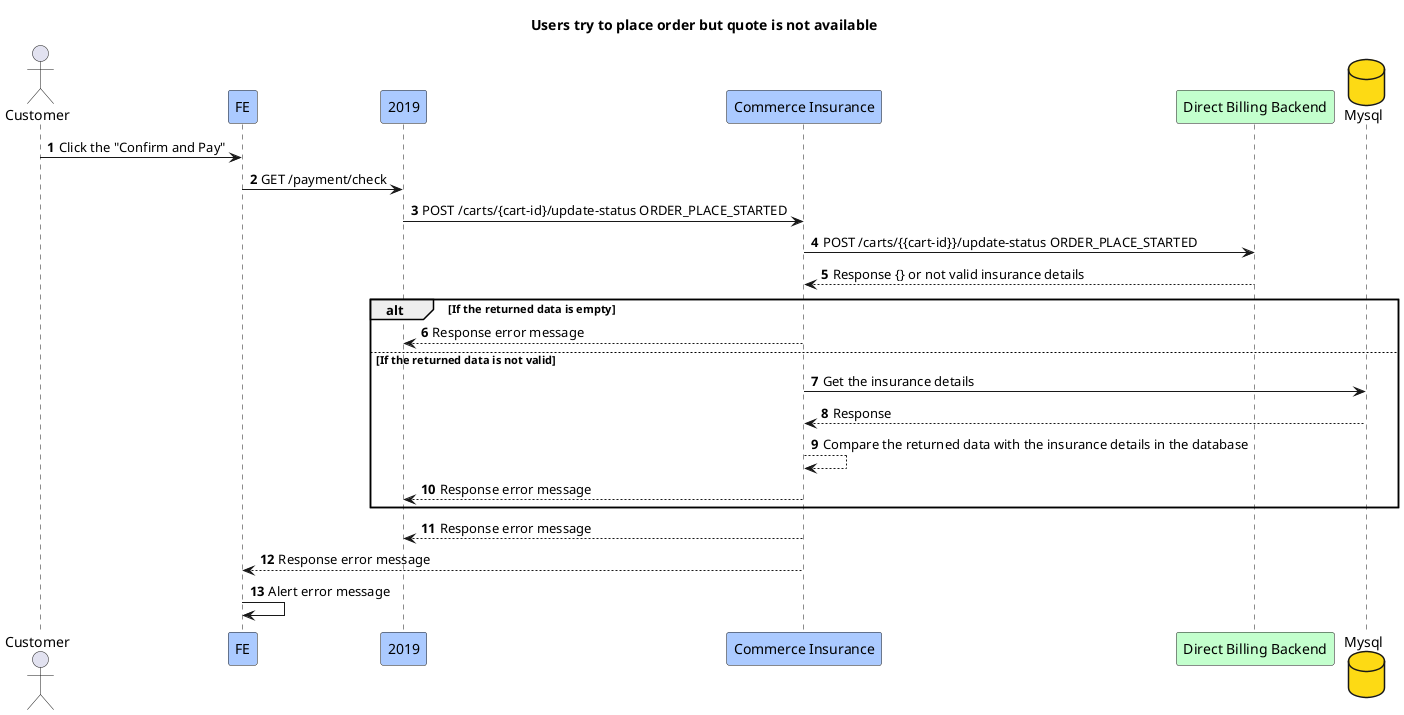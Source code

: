 @startuml
title Users try to place order but quote is not available
actor Customer
participant FE #abcaff
participant "2019" #abcaff
participant "Commerce Insurance" #abcaff
participant "Direct Billing Backend" #c3ffcd
database "Mysql" #fdda14

autonumber
Customer -> FE:Click the "Confirm and Pay"
FE -> 2019:GET /payment/check
2019 -> "Commerce Insurance":POST /carts/{cart-id}/update-status ORDER_PLACE_STARTED
"Commerce Insurance" -> "Direct Billing Backend":POST /carts/{{cart-id}}/update-status ORDER_PLACE_STARTED
"Direct Billing Backend" --> "Commerce Insurance":Response {} or not valid insurance details

alt If the returned data is empty
    "Commerce Insurance" --> 2019:Response error message
else If the returned data is not valid
    "Commerce Insurance" -> "Mysql":Get the insurance details
    "Mysql" --> "Commerce Insurance":Response
    "Commerce Insurance" --> "Commerce Insurance" :Compare the returned data with the insurance details in the database
    "Commerce Insurance"  --> 2019:Response error message
end
    "Commerce Insurance"  --> 2019:Response error message
    "Commerce Insurance"  --> FE:Response error message

    FE -> FE:Alert error message

@enduml

